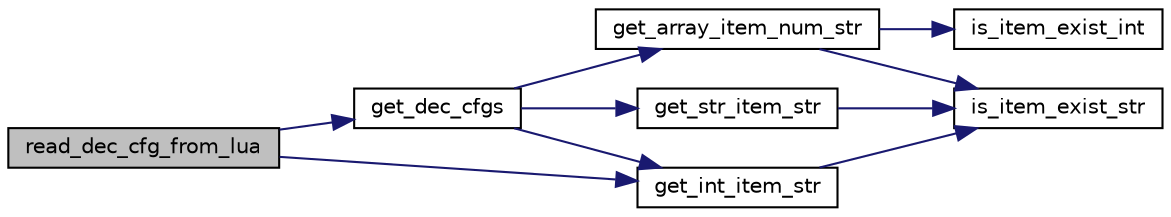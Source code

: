 digraph "read_dec_cfg_from_lua"
{
 // INTERACTIVE_SVG=YES
 // LATEX_PDF_SIZE
  bgcolor="transparent";
  edge [fontname="Helvetica",fontsize="10",labelfontname="Helvetica",labelfontsize="10"];
  node [fontname="Helvetica",fontsize="10",shape=record];
  rankdir="LR";
  Node1 [label="read_dec_cfg_from_lua",height=0.2,width=0.4,color="black", fillcolor="grey75", style="filled", fontcolor="black",tooltip=" "];
  Node1 -> Node2 [color="midnightblue",fontsize="10",style="solid",fontname="Helvetica"];
  Node2 [label="get_dec_cfgs",height=0.2,width=0.4,color="black",URL="$d2/de8/dec__lua__cfg_8c.html#ac8685e1275861fe4e5a0cf45e80093e9",tooltip=" "];
  Node2 -> Node3 [color="midnightblue",fontsize="10",style="solid",fontname="Helvetica"];
  Node3 [label="get_array_item_num_str",height=0.2,width=0.4,color="black",URL="$d2/de8/dec__lua__cfg_8c.html#a97edd8a630716ed6975868cd603de590",tooltip=" "];
  Node3 -> Node4 [color="midnightblue",fontsize="10",style="solid",fontname="Helvetica"];
  Node4 [label="is_item_exist_int",height=0.2,width=0.4,color="black",URL="$d2/de8/dec__lua__cfg_8c.html#adb52a9999717257f493308d352affbc3",tooltip=" "];
  Node3 -> Node5 [color="midnightblue",fontsize="10",style="solid",fontname="Helvetica"];
  Node5 [label="is_item_exist_str",height=0.2,width=0.4,color="black",URL="$d2/de8/dec__lua__cfg_8c.html#a0fc6f96d672b7458b98c7e1bf83c86f4",tooltip=" "];
  Node2 -> Node6 [color="midnightblue",fontsize="10",style="solid",fontname="Helvetica"];
  Node6 [label="get_int_item_str",height=0.2,width=0.4,color="black",URL="$d2/de8/dec__lua__cfg_8c.html#a92f906cfc050d3cb7ae59492c8f102af",tooltip=" "];
  Node6 -> Node5 [color="midnightblue",fontsize="10",style="solid",fontname="Helvetica"];
  Node2 -> Node7 [color="midnightblue",fontsize="10",style="solid",fontname="Helvetica"];
  Node7 [label="get_str_item_str",height=0.2,width=0.4,color="black",URL="$d2/de8/dec__lua__cfg_8c.html#a1b3884dfa1ecdac2cca7f2785db78f1d",tooltip=" "];
  Node7 -> Node5 [color="midnightblue",fontsize="10",style="solid",fontname="Helvetica"];
  Node1 -> Node6 [color="midnightblue",fontsize="10",style="solid",fontname="Helvetica"];
}
